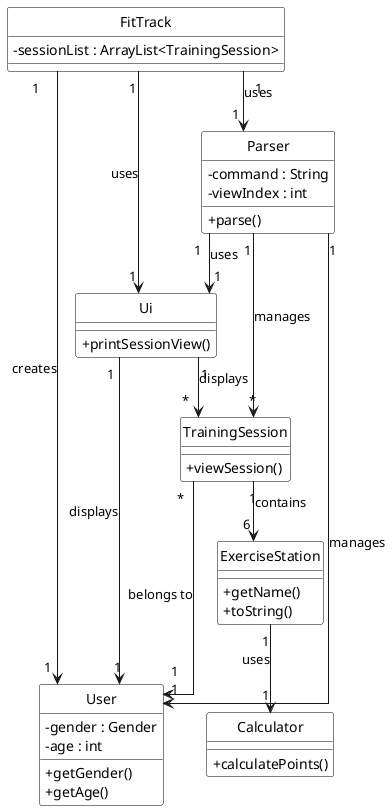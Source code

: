 @startuml
' Use right-angle straight lines for relationships
skinparam linetype ortho
hide circle
skinparam classAttributeIconSize 0
skinparam classBackgroundColor White
skinparam classBorderColor Black

' Define classes
class FitTrack {
    -sessionList : ArrayList<TrainingSession>
}

class Parser {
    -command : String
    -viewIndex : int
    +parse()
}

class Ui {
    +printSessionView()
}

class TrainingSession {
    +viewSession()
}

class User {
    -gender : Gender
    -age : int
    +getGender()
    +getAge()
}

class ExerciseStation {
    +getName()
    +toString()
}

class Calculator {
    +calculatePoints()
}

' Define relationships with right-angle arrows
FitTrack "1" --> "1" User : creates
FitTrack "1" --> "1" Parser : uses
FitTrack "1" --> "1" Ui : uses

Parser "1" --> "1" Ui : uses
Parser "1" --> "1" User : manages
Parser "1" --> "*" TrainingSession : manages

Ui "1" -> "1" User : displays
Ui "1" --> "*" TrainingSession : displays

TrainingSession "*" ---> "1" User : belongs to
TrainingSession "1" --> "6" ExerciseStation : contains

ExerciseStation "1" --> "1" Calculator : uses

@enduml
